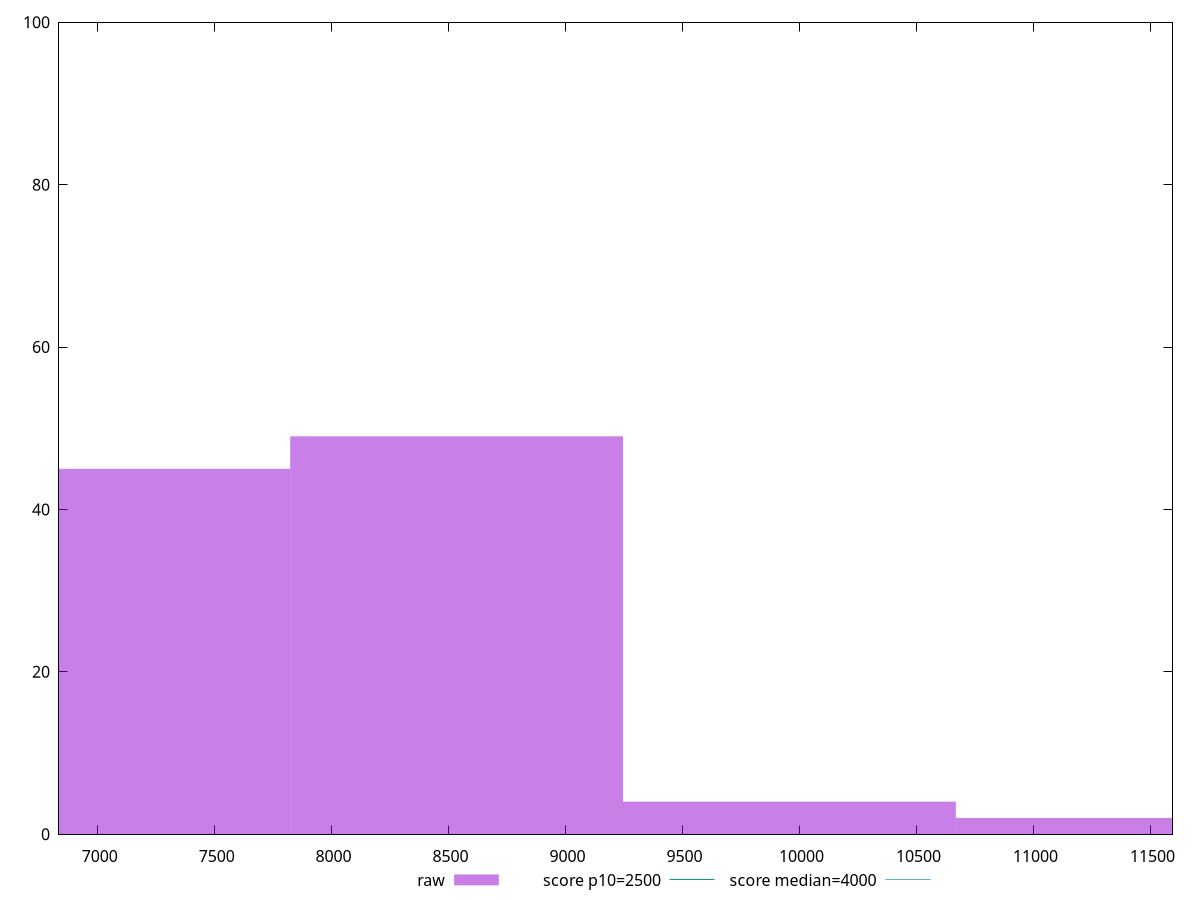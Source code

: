 reset

$raw <<EOF
9956.60383346052 4
8534.231857251874 49
7111.859881043229 45
11378.975809669166 2
EOF

set key outside below
set boxwidth 1422.3719762086457
set xrange [6834.8825:11593.774000000003]
set yrange [0:100]
set trange [0:100]
set style fill transparent solid 0.5 noborder

set parametric
set terminal svg size 640, 490 enhanced background rgb 'white'
set output "report_00015_2021-02-09T16-11-33.973Z/largest-contentful-paint/samples/pages+cached+noadtech+nomedia/raw/histogram.svg"

plot $raw title "raw" with boxes, \
     2500,t title "score p10=2500", \
     4000,t title "score median=4000"

reset

